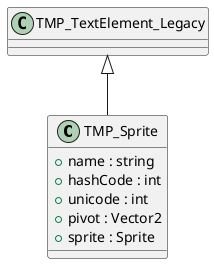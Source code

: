 @startuml
class TMP_Sprite {
    + name : string
    + hashCode : int
    + unicode : int
    + pivot : Vector2
    + sprite : Sprite
}
TMP_TextElement_Legacy <|-- TMP_Sprite
@enduml

